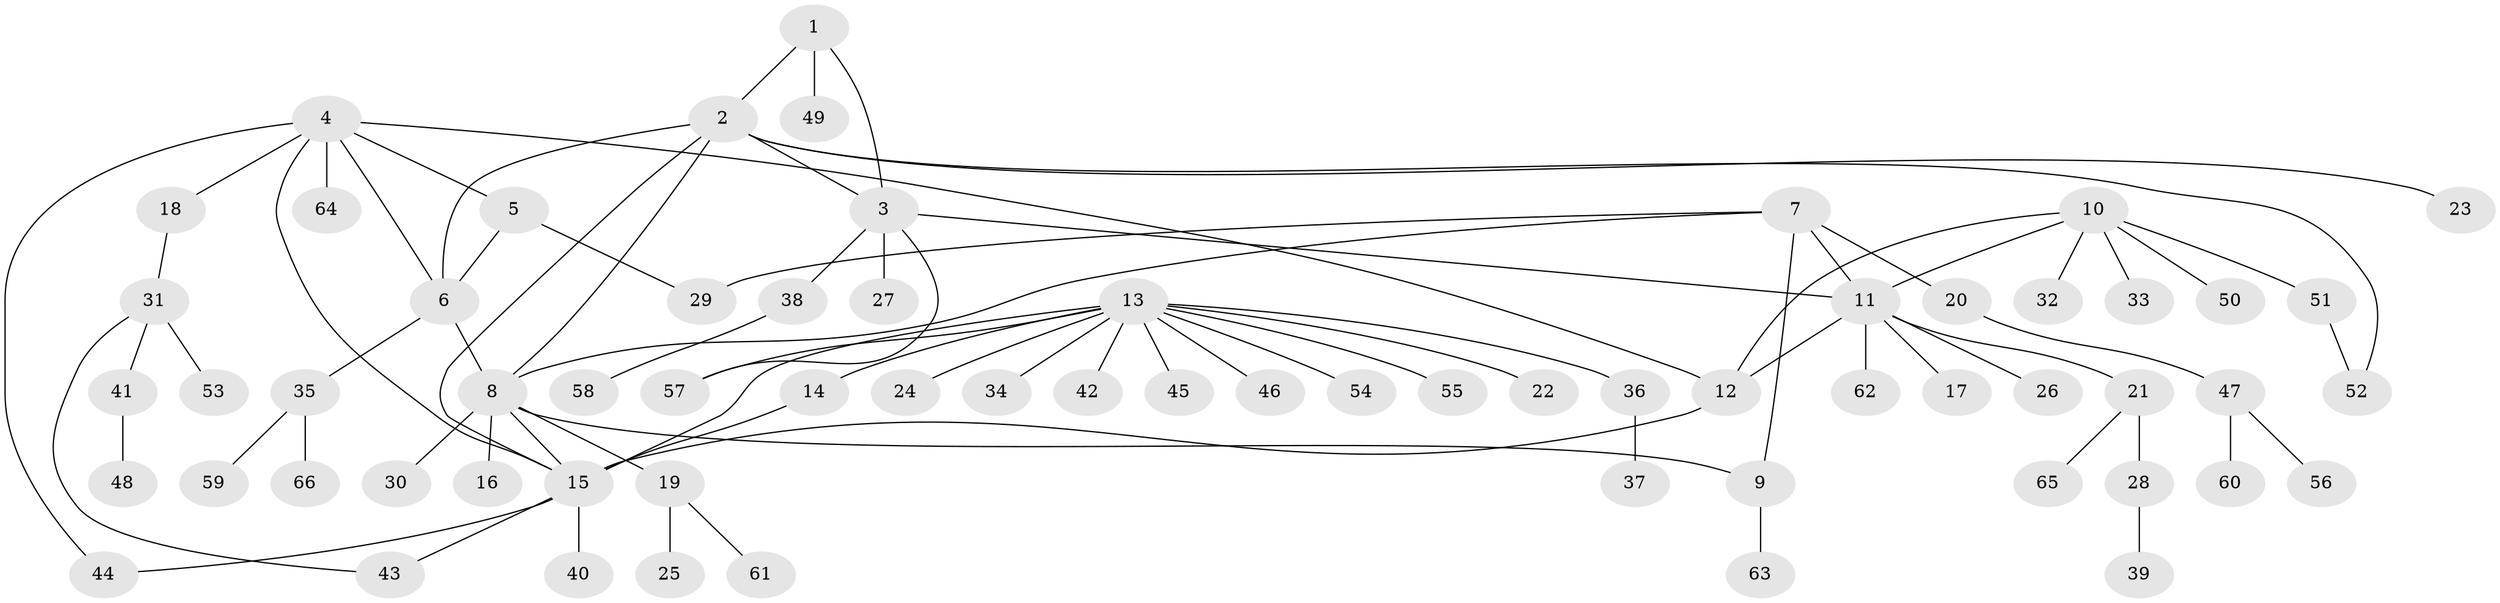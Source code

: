// Generated by graph-tools (version 1.1) at 2025/37/03/09/25 02:37:11]
// undirected, 66 vertices, 81 edges
graph export_dot {
graph [start="1"]
  node [color=gray90,style=filled];
  1;
  2;
  3;
  4;
  5;
  6;
  7;
  8;
  9;
  10;
  11;
  12;
  13;
  14;
  15;
  16;
  17;
  18;
  19;
  20;
  21;
  22;
  23;
  24;
  25;
  26;
  27;
  28;
  29;
  30;
  31;
  32;
  33;
  34;
  35;
  36;
  37;
  38;
  39;
  40;
  41;
  42;
  43;
  44;
  45;
  46;
  47;
  48;
  49;
  50;
  51;
  52;
  53;
  54;
  55;
  56;
  57;
  58;
  59;
  60;
  61;
  62;
  63;
  64;
  65;
  66;
  1 -- 2;
  1 -- 3;
  1 -- 49;
  2 -- 3;
  2 -- 6;
  2 -- 8;
  2 -- 15;
  2 -- 23;
  2 -- 52;
  3 -- 11;
  3 -- 27;
  3 -- 38;
  3 -- 57;
  4 -- 5;
  4 -- 6;
  4 -- 12;
  4 -- 15;
  4 -- 18;
  4 -- 44;
  4 -- 64;
  5 -- 6;
  5 -- 29;
  6 -- 8;
  6 -- 35;
  7 -- 8;
  7 -- 9;
  7 -- 11;
  7 -- 20;
  7 -- 29;
  8 -- 9;
  8 -- 15;
  8 -- 16;
  8 -- 19;
  8 -- 30;
  9 -- 63;
  10 -- 11;
  10 -- 12;
  10 -- 32;
  10 -- 33;
  10 -- 50;
  10 -- 51;
  11 -- 12;
  11 -- 17;
  11 -- 21;
  11 -- 26;
  11 -- 62;
  12 -- 15;
  13 -- 14;
  13 -- 15;
  13 -- 22;
  13 -- 24;
  13 -- 34;
  13 -- 36;
  13 -- 42;
  13 -- 45;
  13 -- 46;
  13 -- 54;
  13 -- 55;
  13 -- 57;
  14 -- 15;
  15 -- 40;
  15 -- 43;
  15 -- 44;
  18 -- 31;
  19 -- 25;
  19 -- 61;
  20 -- 47;
  21 -- 28;
  21 -- 65;
  28 -- 39;
  31 -- 41;
  31 -- 43;
  31 -- 53;
  35 -- 59;
  35 -- 66;
  36 -- 37;
  38 -- 58;
  41 -- 48;
  47 -- 56;
  47 -- 60;
  51 -- 52;
}
